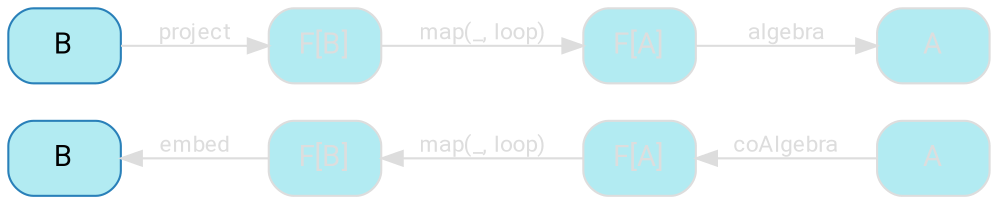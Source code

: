 digraph {
    bgcolor=transparent
    splines=false
    rankdir=LR
    rank=same

    // Default theme: disabled
    node[shape="rectangle" style="rounded,filled" color="#dddddd" fillcolor="#b2ebf2" fontcolor="#dddddd" fontname="Segoe UI,Roboto,Helvetica,Arial,sans-serif"]
    edge [color="#dddddd" fontcolor="#dddddd" fontname="Segoe UI,Roboto,Helvetica,Arial,sans-serif" fontsize=11]

    subgraph B_graph {
        anaB[label=B color="#2980B9" fillcolor="#b2ebf2" fontcolor="#000000"]
        cataB[label=B color="#2980B9" fillcolor="#b2ebf2" fontcolor="#000000"]
    }

    subgraph FB_graph {
        anaFB[label="F[B]"]
        cataFB[label="F[B]"]
    }

    subgraph FA_graph {
        anaFA[label="F[A]"]
        cataFA[label="F[A]"]
    }

    subgraph A_graph {
        anaA[label=A]
        cataA[label=A]
    }

    cataB  -> cataFB[label=project]
    cataFB -> cataFA[label="map(_, loop)"]
    cataFA -> cataA[label=algebra]

    anaA  -> anaFA[label=coAlgebra]
    anaFA -> anaFB[label="map(_, loop)"]
    anaFB -> anaB[label=embed]

}
